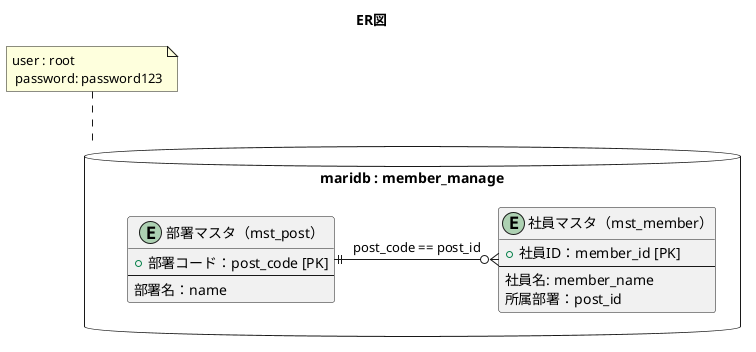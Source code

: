 @startuml
title ER図
top to bottom direction

package "maridb : member_manage" as mariadb <<database>>{
  entity "部署マスタ（mst_post）" as mst_post {
    + 部署コード：post_code [PK]
    --
    部署名：name
  }

  entity "社員マスタ（mst_member）" as mst_member {
    + 社員ID：member_id [PK]
    --
    社員名: member_name
    所属部署：post_id
  }
}

mst_post ||-o{ mst_member : post_code == post_id

note top of mariadb : user : root \n password: password123

@enduml
